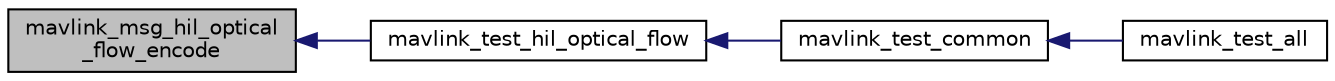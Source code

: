 digraph "mavlink_msg_hil_optical_flow_encode"
{
 // INTERACTIVE_SVG=YES
  edge [fontname="Helvetica",fontsize="10",labelfontname="Helvetica",labelfontsize="10"];
  node [fontname="Helvetica",fontsize="10",shape=record];
  rankdir="LR";
  Node1 [label="mavlink_msg_hil_optical\l_flow_encode",height=0.2,width=0.4,color="black", fillcolor="grey75", style="filled", fontcolor="black"];
  Node1 -> Node2 [dir="back",color="midnightblue",fontsize="10",style="solid",fontname="Helvetica"];
  Node2 [label="mavlink_test_hil_optical_flow",height=0.2,width=0.4,color="black", fillcolor="white", style="filled",URL="$common_2testsuite_8h.html#af47fba9549c32479c7c990fa2f92300e"];
  Node2 -> Node3 [dir="back",color="midnightblue",fontsize="10",style="solid",fontname="Helvetica"];
  Node3 [label="mavlink_test_common",height=0.2,width=0.4,color="black", fillcolor="white", style="filled",URL="$common_2testsuite_8h.html#af349432601ac003d2c80a69c100c70a4"];
  Node3 -> Node4 [dir="back",color="midnightblue",fontsize="10",style="solid",fontname="Helvetica"];
  Node4 [label="mavlink_test_all",height=0.2,width=0.4,color="black", fillcolor="white", style="filled",URL="$common_2testsuite_8h.html#a4cc77b6c343679298da5d3c2b4e48759"];
}
